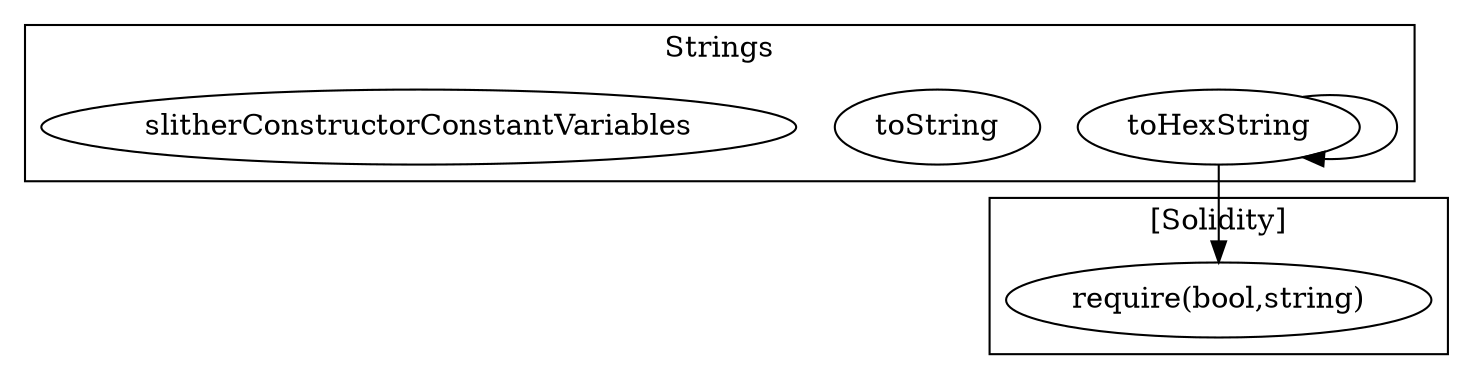 strict digraph {
subgraph cluster_1382_Strings {
label = "Strings"
"1382_toHexString" [label="toHexString"]
"1382_toString" [label="toString"]
"1382_slitherConstructorConstantVariables" [label="slitherConstructorConstantVariables"]
"1382_toHexString" -> "1382_toHexString"
}subgraph cluster_solidity {
label = "[Solidity]"
"require(bool,string)" 
"1382_toHexString" -> "require(bool,string)"
}
}